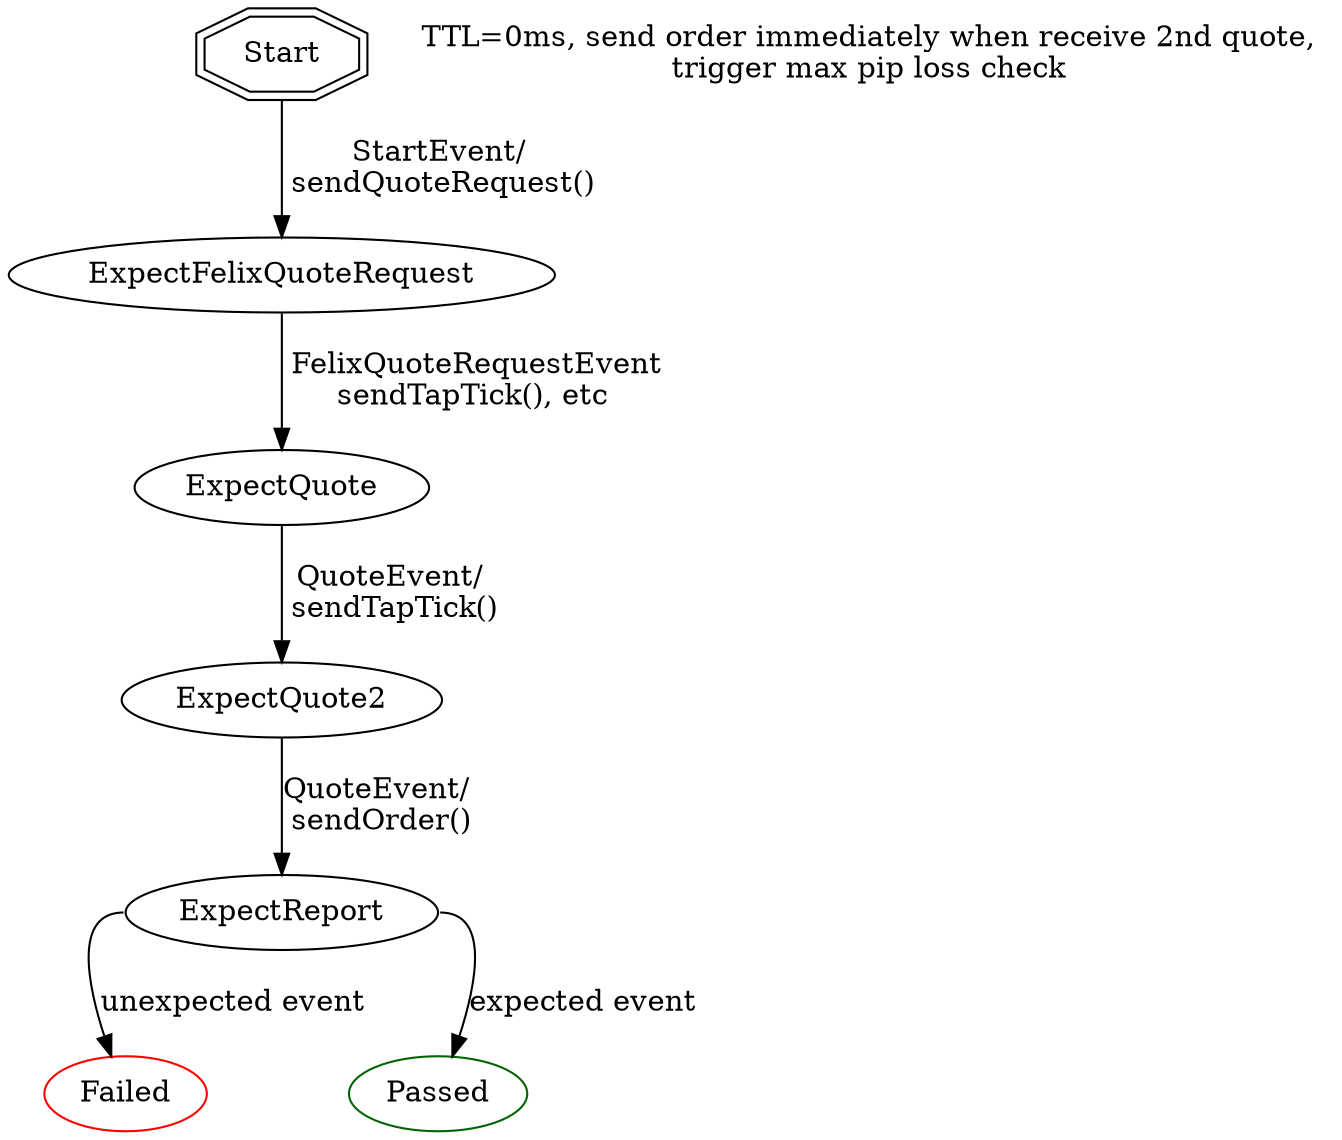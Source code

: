 digraph "MaxPipLoss" {
  "Start" [shape = doubleoctagon];
  "TTL=0ms, send order immediately when receive 2nd quote,\ntrigger max pip loss check" [shape=none];
  "Passed" [color=darkgreen];
  "Failed" [color=red];
  
  // happy path
  "Start" -> "ExpectFelixQuoteRequest" [label = "StartEvent/\n sendQuoteRequest()"];
  "ExpectFelixQuoteRequest" -> "ExpectQuote" [label = " FelixQuoteRequestEvent\nsendTapTick(), etc"];
  "ExpectQuote" -> "ExpectQuote2" [label = "QuoteEvent/\n sendTapTick()"];
  "ExpectQuote2" -> "ExpectReport" [label = "QuoteEvent/\n sendOrder()"];
  "ExpectReport" -> "Passed" [label = "expected event", tailport=e];
  "ExpectReport" -> "Failed" [label = "unexpected event", tailport=w];
}
